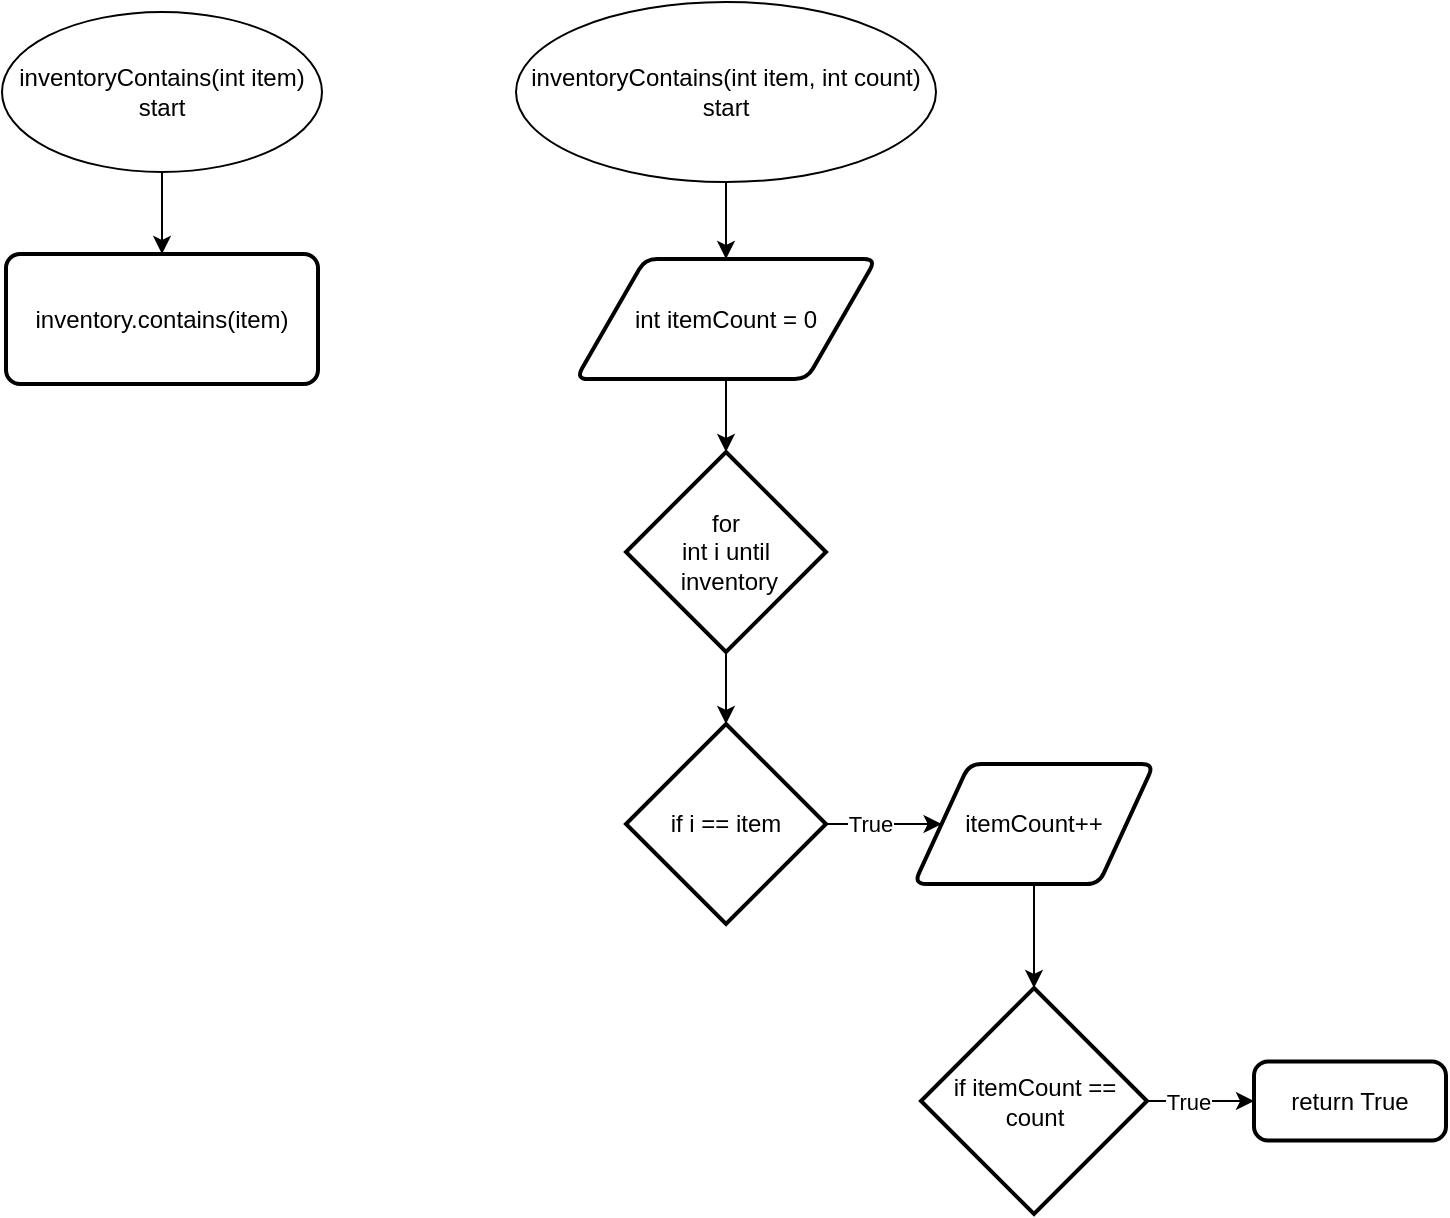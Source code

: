 <mxfile version="21.7.5" type="google">
  <diagram name="Page-1" id="Gu4z01vI_oYeNV08CECh">
    <mxGraphModel grid="0" page="0" gridSize="1" guides="1" tooltips="1" connect="1" arrows="1" fold="1" pageScale="1" pageWidth="827" pageHeight="1169" background="#ffffff" math="0" shadow="0">
      <root>
        <mxCell id="0" />
        <mxCell id="1" parent="0" />
        <mxCell id="Vaat9ZEf7wNMN7T87Kip-4" value="" style="edgeStyle=orthogonalEdgeStyle;rounded=0;orthogonalLoop=1;jettySize=auto;html=1;" edge="1" parent="1" source="O9r3iE151JCA0ItwgOpZ-1" target="Vaat9ZEf7wNMN7T87Kip-2">
          <mxGeometry relative="1" as="geometry" />
        </mxCell>
        <mxCell id="O9r3iE151JCA0ItwgOpZ-1" value="inventoryContains(int item)&lt;br&gt;start" style="ellipse;whiteSpace=wrap;html=1;fillColor=default;" vertex="1" parent="1">
          <mxGeometry x="204" y="175" width="160" height="80" as="geometry" />
        </mxCell>
        <mxCell id="Vaat9ZEf7wNMN7T87Kip-6" value="" style="edgeStyle=orthogonalEdgeStyle;rounded=0;orthogonalLoop=1;jettySize=auto;html=1;" edge="1" parent="1" source="O9r3iE151JCA0ItwgOpZ-2" target="Vaat9ZEf7wNMN7T87Kip-5">
          <mxGeometry relative="1" as="geometry" />
        </mxCell>
        <mxCell id="O9r3iE151JCA0ItwgOpZ-2" value="inventoryContains(int item, int count) &lt;br&gt;start" style="ellipse;whiteSpace=wrap;html=1;" vertex="1" parent="1">
          <mxGeometry x="461" y="170" width="210" height="90" as="geometry" />
        </mxCell>
        <mxCell id="Vaat9ZEf7wNMN7T87Kip-2" value="inventory.contains(item)" style="rounded=1;whiteSpace=wrap;html=1;absoluteArcSize=1;arcSize=14;strokeWidth=2;" vertex="1" parent="1">
          <mxGeometry x="206" y="296" width="156" height="65" as="geometry" />
        </mxCell>
        <mxCell id="Vaat9ZEf7wNMN7T87Kip-13" value="" style="edgeStyle=orthogonalEdgeStyle;rounded=0;orthogonalLoop=1;jettySize=auto;html=1;" edge="1" parent="1" source="Vaat9ZEf7wNMN7T87Kip-5" target="Vaat9ZEf7wNMN7T87Kip-7">
          <mxGeometry relative="1" as="geometry" />
        </mxCell>
        <mxCell id="Vaat9ZEf7wNMN7T87Kip-5" value="int itemCount = 0" style="shape=parallelogram;html=1;strokeWidth=2;perimeter=parallelogramPerimeter;whiteSpace=wrap;rounded=1;arcSize=12;size=0.23;" vertex="1" parent="1">
          <mxGeometry x="491" y="298.5" width="150" height="60" as="geometry" />
        </mxCell>
        <mxCell id="Vaat9ZEf7wNMN7T87Kip-14" value="" style="edgeStyle=orthogonalEdgeStyle;rounded=0;orthogonalLoop=1;jettySize=auto;html=1;" edge="1" parent="1" source="Vaat9ZEf7wNMN7T87Kip-7" target="Vaat9ZEf7wNMN7T87Kip-8">
          <mxGeometry relative="1" as="geometry" />
        </mxCell>
        <mxCell id="Vaat9ZEf7wNMN7T87Kip-7" value="for&lt;br&gt;int i until&lt;br&gt;&amp;nbsp;inventory" style="strokeWidth=2;html=1;shape=mxgraph.flowchart.decision;whiteSpace=wrap;" vertex="1" parent="1">
          <mxGeometry x="516" y="395" width="100" height="100" as="geometry" />
        </mxCell>
        <mxCell id="Vaat9ZEf7wNMN7T87Kip-12" value="" style="edgeStyle=orthogonalEdgeStyle;rounded=0;orthogonalLoop=1;jettySize=auto;html=1;" edge="1" parent="1" source="Vaat9ZEf7wNMN7T87Kip-8" target="Vaat9ZEf7wNMN7T87Kip-10">
          <mxGeometry relative="1" as="geometry" />
        </mxCell>
        <mxCell id="Vaat9ZEf7wNMN7T87Kip-17" value="True" style="edgeLabel;html=1;align=center;verticalAlign=middle;resizable=0;points=[];" connectable="0" vertex="1" parent="Vaat9ZEf7wNMN7T87Kip-12">
          <mxGeometry x="-0.239" y="-1" relative="1" as="geometry">
            <mxPoint y="-1" as="offset" />
          </mxGeometry>
        </mxCell>
        <mxCell id="Vaat9ZEf7wNMN7T87Kip-8" value="if i == item" style="strokeWidth=2;html=1;shape=mxgraph.flowchart.decision;whiteSpace=wrap;" vertex="1" parent="1">
          <mxGeometry x="516" y="531" width="100" height="100" as="geometry" />
        </mxCell>
        <mxCell id="Vaat9ZEf7wNMN7T87Kip-16" value="" style="edgeStyle=orthogonalEdgeStyle;rounded=0;orthogonalLoop=1;jettySize=auto;html=1;" edge="1" parent="1" source="Vaat9ZEf7wNMN7T87Kip-9" target="Vaat9ZEf7wNMN7T87Kip-11">
          <mxGeometry relative="1" as="geometry" />
        </mxCell>
        <mxCell id="Vaat9ZEf7wNMN7T87Kip-18" value="True" style="edgeLabel;html=1;align=center;verticalAlign=middle;resizable=0;points=[];" connectable="0" vertex="1" parent="Vaat9ZEf7wNMN7T87Kip-16">
          <mxGeometry x="-0.249" y="-3" relative="1" as="geometry">
            <mxPoint y="-3" as="offset" />
          </mxGeometry>
        </mxCell>
        <mxCell id="Vaat9ZEf7wNMN7T87Kip-9" value="if itemCount == count" style="strokeWidth=2;html=1;shape=mxgraph.flowchart.decision;whiteSpace=wrap;" vertex="1" parent="1">
          <mxGeometry x="663.5" y="663" width="113" height="113" as="geometry" />
        </mxCell>
        <mxCell id="Vaat9ZEf7wNMN7T87Kip-15" value="" style="edgeStyle=orthogonalEdgeStyle;rounded=0;orthogonalLoop=1;jettySize=auto;html=1;" edge="1" parent="1" source="Vaat9ZEf7wNMN7T87Kip-10" target="Vaat9ZEf7wNMN7T87Kip-9">
          <mxGeometry relative="1" as="geometry" />
        </mxCell>
        <mxCell id="Vaat9ZEf7wNMN7T87Kip-10" value="itemCount++" style="shape=parallelogram;html=1;strokeWidth=2;perimeter=parallelogramPerimeter;whiteSpace=wrap;rounded=1;arcSize=12;size=0.23;" vertex="1" parent="1">
          <mxGeometry x="660" y="551" width="120" height="60" as="geometry" />
        </mxCell>
        <mxCell id="Vaat9ZEf7wNMN7T87Kip-11" value="return True" style="rounded=1;whiteSpace=wrap;html=1;absoluteArcSize=1;arcSize=14;strokeWidth=2;" vertex="1" parent="1">
          <mxGeometry x="830" y="699.75" width="96" height="39.5" as="geometry" />
        </mxCell>
      </root>
    </mxGraphModel>
  </diagram>
</mxfile>
